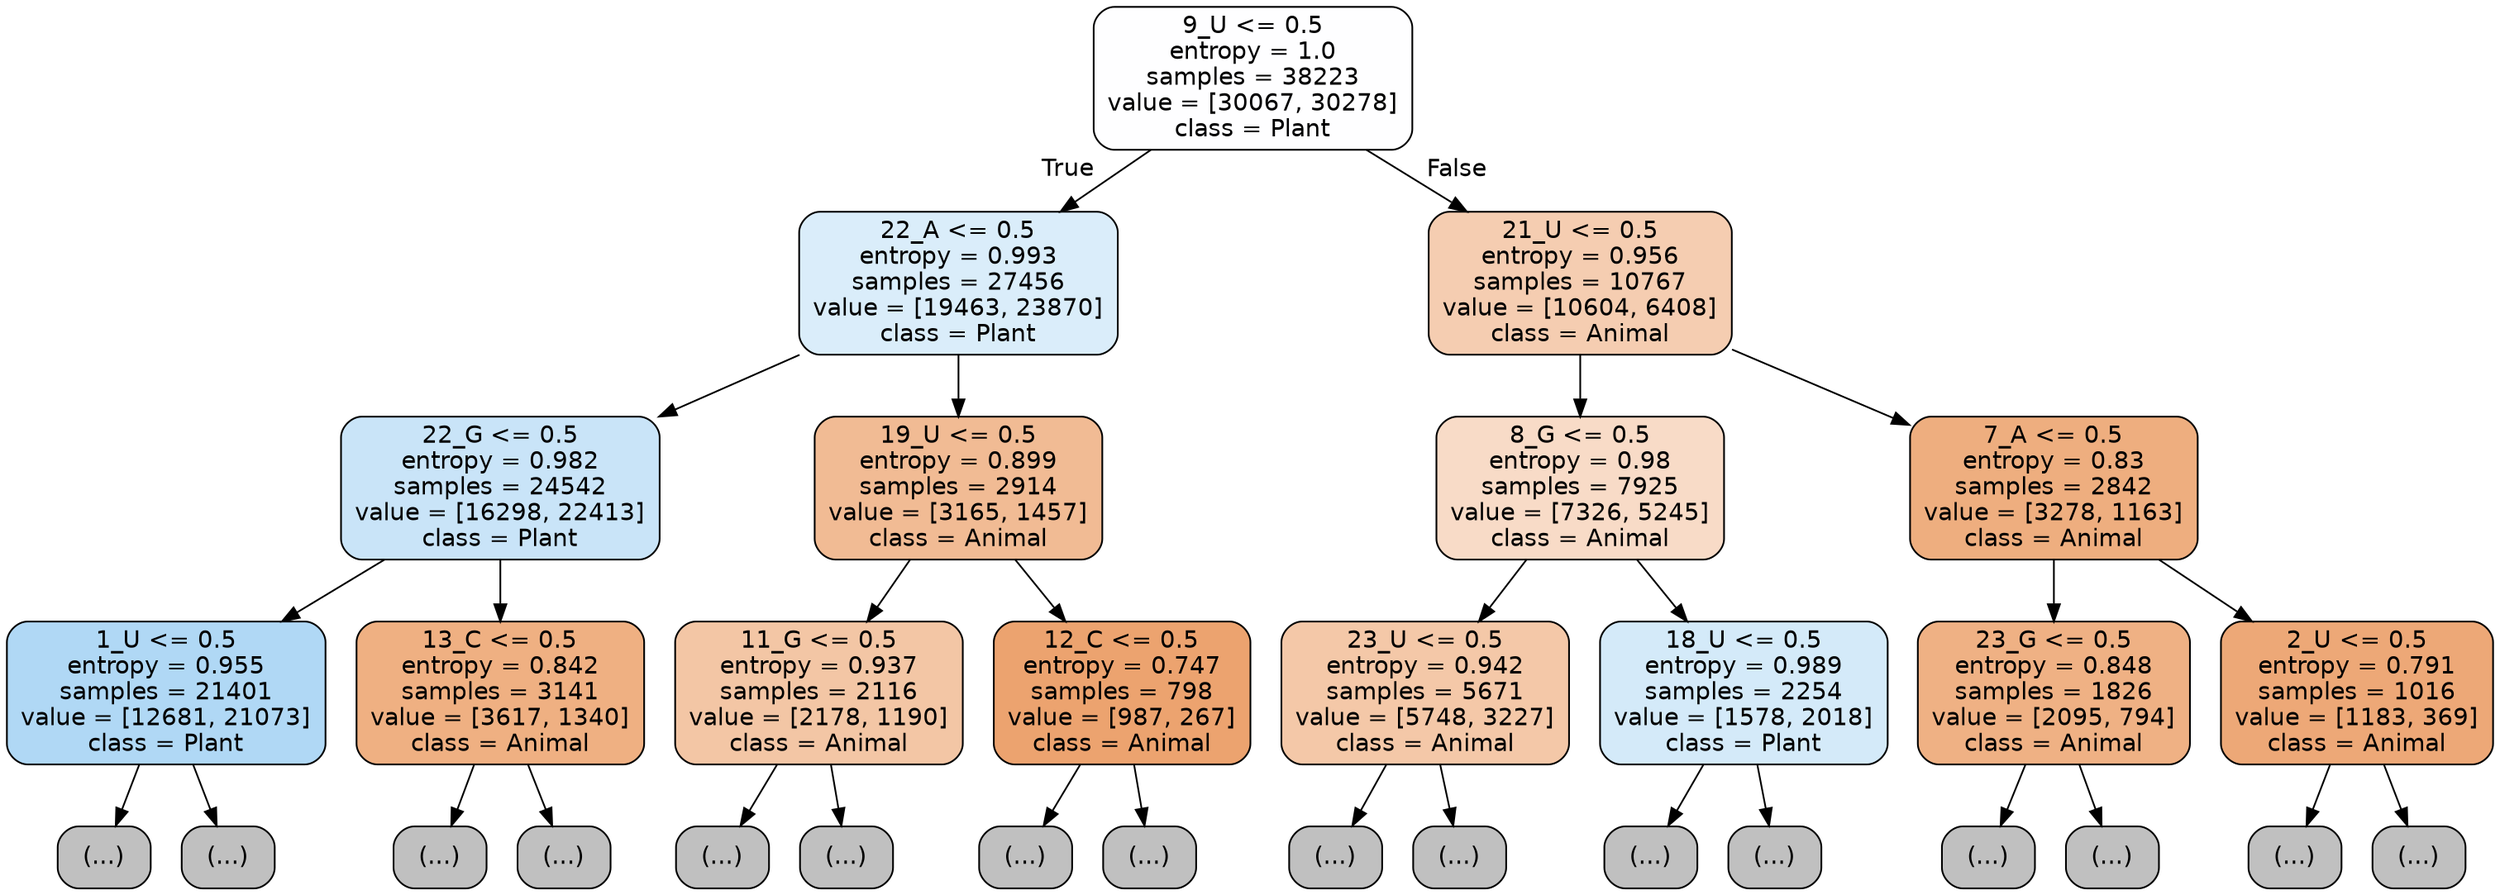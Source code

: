 digraph Tree {
node [shape=box, style="filled, rounded", color="black", fontname="helvetica"] ;
edge [fontname="helvetica"] ;
0 [label="9_U <= 0.5\nentropy = 1.0\nsamples = 38223\nvalue = [30067, 30278]\nclass = Plant", fillcolor="#fefeff"] ;
1 [label="22_A <= 0.5\nentropy = 0.993\nsamples = 27456\nvalue = [19463, 23870]\nclass = Plant", fillcolor="#daedfa"] ;
0 -> 1 [labeldistance=2.5, labelangle=45, headlabel="True"] ;
2 [label="22_G <= 0.5\nentropy = 0.982\nsamples = 24542\nvalue = [16298, 22413]\nclass = Plant", fillcolor="#c9e4f8"] ;
1 -> 2 ;
3 [label="1_U <= 0.5\nentropy = 0.955\nsamples = 21401\nvalue = [12681, 21073]\nclass = Plant", fillcolor="#b0d8f5"] ;
2 -> 3 ;
4 [label="(...)", fillcolor="#C0C0C0"] ;
3 -> 4 ;
5287 [label="(...)", fillcolor="#C0C0C0"] ;
3 -> 5287 ;
9124 [label="13_C <= 0.5\nentropy = 0.842\nsamples = 3141\nvalue = [3617, 1340]\nclass = Animal", fillcolor="#efb082"] ;
2 -> 9124 ;
9125 [label="(...)", fillcolor="#C0C0C0"] ;
9124 -> 9125 ;
10238 [label="(...)", fillcolor="#C0C0C0"] ;
9124 -> 10238 ;
10543 [label="19_U <= 0.5\nentropy = 0.899\nsamples = 2914\nvalue = [3165, 1457]\nclass = Animal", fillcolor="#f1bb94"] ;
1 -> 10543 ;
10544 [label="11_G <= 0.5\nentropy = 0.937\nsamples = 2116\nvalue = [2178, 1190]\nclass = Animal", fillcolor="#f3c6a5"] ;
10543 -> 10544 ;
10545 [label="(...)", fillcolor="#C0C0C0"] ;
10544 -> 10545 ;
11388 [label="(...)", fillcolor="#C0C0C0"] ;
10544 -> 11388 ;
11667 [label="12_C <= 0.5\nentropy = 0.747\nsamples = 798\nvalue = [987, 267]\nclass = Animal", fillcolor="#eca36f"] ;
10543 -> 11667 ;
11668 [label="(...)", fillcolor="#C0C0C0"] ;
11667 -> 11668 ;
11919 [label="(...)", fillcolor="#C0C0C0"] ;
11667 -> 11919 ;
12008 [label="21_U <= 0.5\nentropy = 0.956\nsamples = 10767\nvalue = [10604, 6408]\nclass = Animal", fillcolor="#f5cdb1"] ;
0 -> 12008 [labeldistance=2.5, labelangle=-45, headlabel="False"] ;
12009 [label="8_G <= 0.5\nentropy = 0.98\nsamples = 7925\nvalue = [7326, 5245]\nclass = Animal", fillcolor="#f8dbc7"] ;
12008 -> 12009 ;
12010 [label="23_U <= 0.5\nentropy = 0.942\nsamples = 5671\nvalue = [5748, 3227]\nclass = Animal", fillcolor="#f4c8a8"] ;
12009 -> 12010 ;
12011 [label="(...)", fillcolor="#C0C0C0"] ;
12010 -> 12011 ;
14758 [label="(...)", fillcolor="#C0C0C0"] ;
12010 -> 14758 ;
14853 [label="18_U <= 0.5\nentropy = 0.989\nsamples = 2254\nvalue = [1578, 2018]\nclass = Plant", fillcolor="#d4eaf9"] ;
12009 -> 14853 ;
14854 [label="(...)", fillcolor="#C0C0C0"] ;
14853 -> 14854 ;
15561 [label="(...)", fillcolor="#C0C0C0"] ;
14853 -> 15561 ;
15792 [label="7_A <= 0.5\nentropy = 0.83\nsamples = 2842\nvalue = [3278, 1163]\nclass = Animal", fillcolor="#eeae7f"] ;
12008 -> 15792 ;
15793 [label="23_G <= 0.5\nentropy = 0.848\nsamples = 1826\nvalue = [2095, 794]\nclass = Animal", fillcolor="#efb184"] ;
15792 -> 15793 ;
15794 [label="(...)", fillcolor="#C0C0C0"] ;
15793 -> 15794 ;
16577 [label="(...)", fillcolor="#C0C0C0"] ;
15793 -> 16577 ;
16620 [label="2_U <= 0.5\nentropy = 0.791\nsamples = 1016\nvalue = [1183, 369]\nclass = Animal", fillcolor="#eda877"] ;
15792 -> 16620 ;
16621 [label="(...)", fillcolor="#C0C0C0"] ;
16620 -> 16621 ;
16876 [label="(...)", fillcolor="#C0C0C0"] ;
16620 -> 16876 ;
}